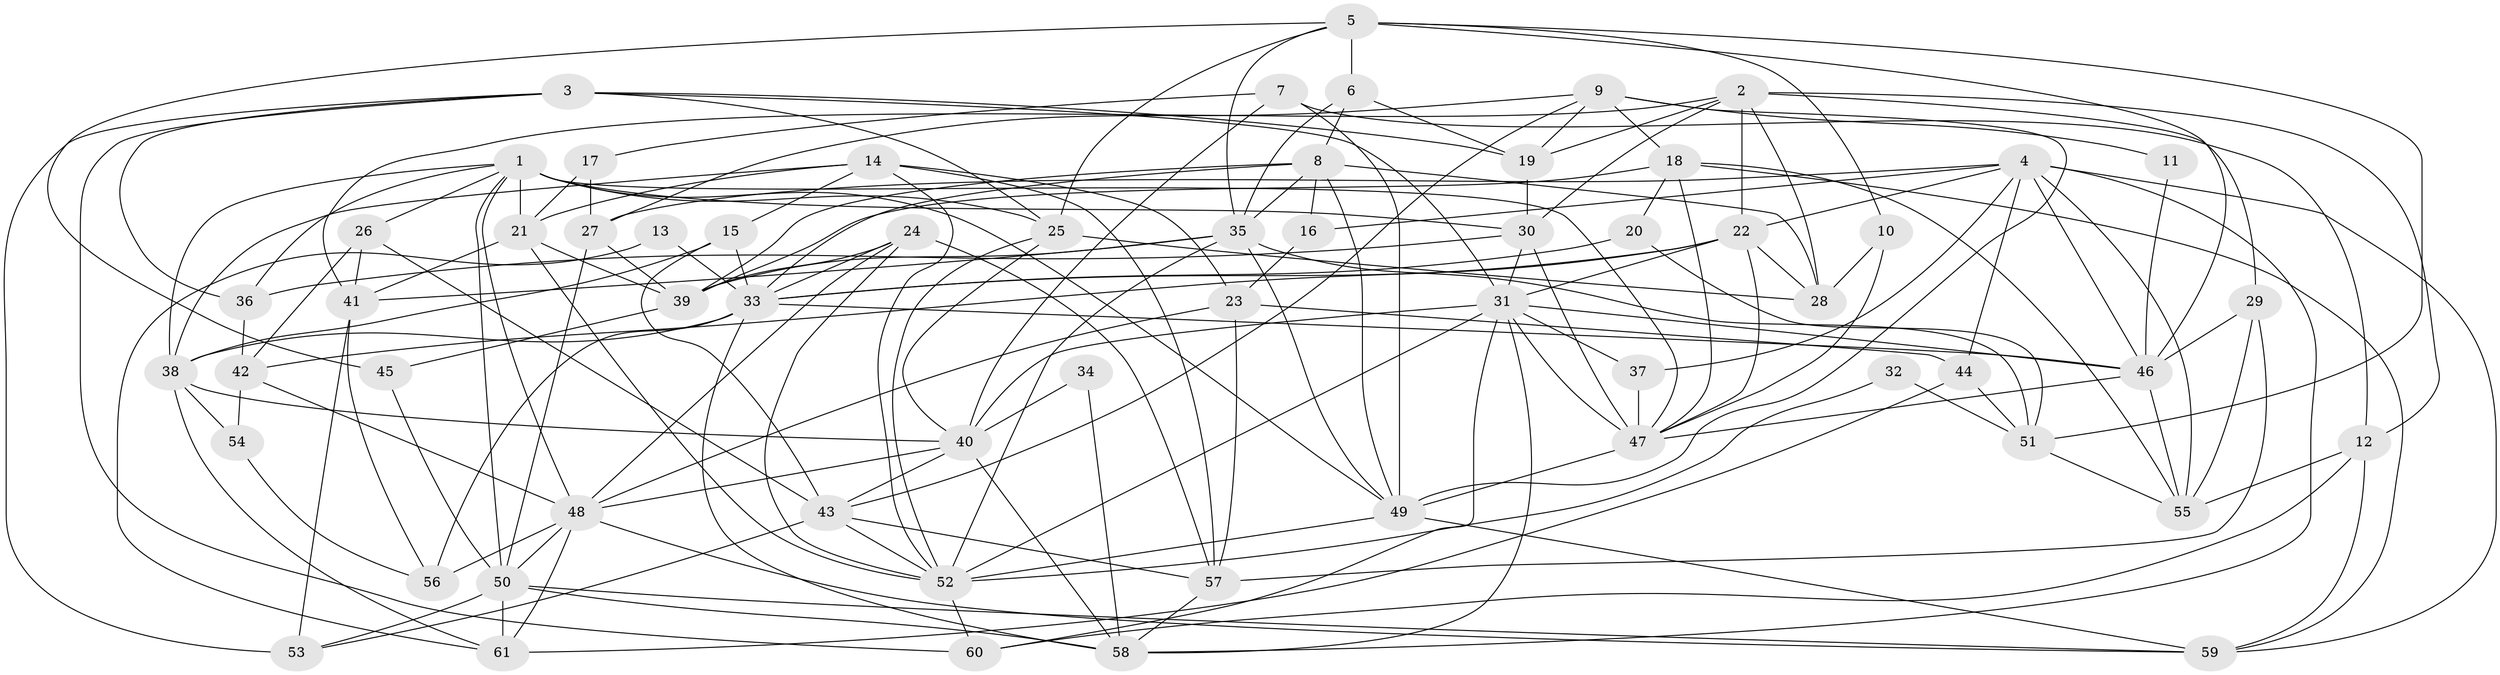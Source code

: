 // original degree distribution, {3: 0.3114754098360656, 5: 0.16393442622950818, 4: 0.30327868852459017, 7: 0.03278688524590164, 6: 0.08196721311475409, 8: 0.01639344262295082, 2: 0.09016393442622951}
// Generated by graph-tools (version 1.1) at 2025/26/03/09/25 03:26:14]
// undirected, 61 vertices, 172 edges
graph export_dot {
graph [start="1"]
  node [color=gray90,style=filled];
  1;
  2;
  3;
  4;
  5;
  6;
  7;
  8;
  9;
  10;
  11;
  12;
  13;
  14;
  15;
  16;
  17;
  18;
  19;
  20;
  21;
  22;
  23;
  24;
  25;
  26;
  27;
  28;
  29;
  30;
  31;
  32;
  33;
  34;
  35;
  36;
  37;
  38;
  39;
  40;
  41;
  42;
  43;
  44;
  45;
  46;
  47;
  48;
  49;
  50;
  51;
  52;
  53;
  54;
  55;
  56;
  57;
  58;
  59;
  60;
  61;
  1 -- 21 [weight=1.0];
  1 -- 25 [weight=1.0];
  1 -- 26 [weight=1.0];
  1 -- 30 [weight=1.0];
  1 -- 36 [weight=1.0];
  1 -- 38 [weight=1.0];
  1 -- 47 [weight=2.0];
  1 -- 48 [weight=1.0];
  1 -- 49 [weight=1.0];
  1 -- 50 [weight=1.0];
  2 -- 12 [weight=1.0];
  2 -- 19 [weight=1.0];
  2 -- 22 [weight=1.0];
  2 -- 28 [weight=1.0];
  2 -- 29 [weight=1.0];
  2 -- 30 [weight=1.0];
  2 -- 41 [weight=1.0];
  3 -- 19 [weight=1.0];
  3 -- 25 [weight=1.0];
  3 -- 31 [weight=1.0];
  3 -- 36 [weight=1.0];
  3 -- 53 [weight=1.0];
  3 -- 60 [weight=1.0];
  4 -- 16 [weight=1.0];
  4 -- 22 [weight=1.0];
  4 -- 27 [weight=1.0];
  4 -- 37 [weight=1.0];
  4 -- 44 [weight=1.0];
  4 -- 46 [weight=1.0];
  4 -- 55 [weight=2.0];
  4 -- 58 [weight=1.0];
  4 -- 59 [weight=1.0];
  5 -- 6 [weight=1.0];
  5 -- 10 [weight=1.0];
  5 -- 25 [weight=1.0];
  5 -- 35 [weight=1.0];
  5 -- 45 [weight=1.0];
  5 -- 46 [weight=1.0];
  5 -- 51 [weight=1.0];
  6 -- 8 [weight=1.0];
  6 -- 19 [weight=1.0];
  6 -- 35 [weight=1.0];
  7 -- 12 [weight=1.0];
  7 -- 17 [weight=1.0];
  7 -- 40 [weight=1.0];
  7 -- 49 [weight=1.0];
  8 -- 16 [weight=1.0];
  8 -- 28 [weight=1.0];
  8 -- 33 [weight=1.0];
  8 -- 35 [weight=1.0];
  8 -- 39 [weight=1.0];
  8 -- 49 [weight=1.0];
  9 -- 11 [weight=1.0];
  9 -- 18 [weight=1.0];
  9 -- 19 [weight=1.0];
  9 -- 27 [weight=1.0];
  9 -- 43 [weight=1.0];
  9 -- 49 [weight=1.0];
  10 -- 28 [weight=1.0];
  10 -- 47 [weight=1.0];
  11 -- 46 [weight=1.0];
  12 -- 55 [weight=1.0];
  12 -- 59 [weight=1.0];
  12 -- 60 [weight=1.0];
  13 -- 33 [weight=1.0];
  13 -- 61 [weight=1.0];
  14 -- 15 [weight=1.0];
  14 -- 21 [weight=1.0];
  14 -- 23 [weight=1.0];
  14 -- 38 [weight=1.0];
  14 -- 52 [weight=1.0];
  14 -- 57 [weight=1.0];
  15 -- 33 [weight=1.0];
  15 -- 38 [weight=1.0];
  15 -- 43 [weight=1.0];
  16 -- 23 [weight=1.0];
  17 -- 21 [weight=1.0];
  17 -- 27 [weight=1.0];
  18 -- 20 [weight=1.0];
  18 -- 39 [weight=1.0];
  18 -- 47 [weight=1.0];
  18 -- 55 [weight=1.0];
  18 -- 59 [weight=1.0];
  19 -- 30 [weight=1.0];
  20 -- 33 [weight=1.0];
  20 -- 51 [weight=1.0];
  21 -- 39 [weight=1.0];
  21 -- 41 [weight=1.0];
  21 -- 52 [weight=1.0];
  22 -- 28 [weight=1.0];
  22 -- 31 [weight=1.0];
  22 -- 33 [weight=1.0];
  22 -- 42 [weight=1.0];
  22 -- 47 [weight=1.0];
  23 -- 44 [weight=1.0];
  23 -- 48 [weight=1.0];
  23 -- 57 [weight=2.0];
  24 -- 33 [weight=1.0];
  24 -- 39 [weight=1.0];
  24 -- 48 [weight=1.0];
  24 -- 52 [weight=1.0];
  24 -- 57 [weight=1.0];
  25 -- 28 [weight=1.0];
  25 -- 40 [weight=1.0];
  25 -- 52 [weight=1.0];
  26 -- 41 [weight=1.0];
  26 -- 42 [weight=1.0];
  26 -- 43 [weight=1.0];
  27 -- 39 [weight=1.0];
  27 -- 50 [weight=1.0];
  29 -- 46 [weight=1.0];
  29 -- 55 [weight=1.0];
  29 -- 57 [weight=1.0];
  30 -- 31 [weight=1.0];
  30 -- 36 [weight=2.0];
  30 -- 47 [weight=1.0];
  31 -- 37 [weight=1.0];
  31 -- 40 [weight=1.0];
  31 -- 46 [weight=1.0];
  31 -- 47 [weight=1.0];
  31 -- 52 [weight=1.0];
  31 -- 58 [weight=1.0];
  31 -- 60 [weight=1.0];
  32 -- 51 [weight=1.0];
  32 -- 52 [weight=1.0];
  33 -- 38 [weight=1.0];
  33 -- 46 [weight=1.0];
  33 -- 56 [weight=1.0];
  33 -- 58 [weight=1.0];
  34 -- 40 [weight=2.0];
  34 -- 58 [weight=1.0];
  35 -- 39 [weight=1.0];
  35 -- 41 [weight=1.0];
  35 -- 49 [weight=1.0];
  35 -- 51 [weight=1.0];
  35 -- 52 [weight=1.0];
  36 -- 42 [weight=1.0];
  37 -- 47 [weight=1.0];
  38 -- 40 [weight=1.0];
  38 -- 54 [weight=1.0];
  38 -- 61 [weight=1.0];
  39 -- 45 [weight=1.0];
  40 -- 43 [weight=1.0];
  40 -- 48 [weight=1.0];
  40 -- 58 [weight=2.0];
  41 -- 53 [weight=1.0];
  41 -- 56 [weight=1.0];
  42 -- 48 [weight=1.0];
  42 -- 54 [weight=1.0];
  43 -- 52 [weight=1.0];
  43 -- 53 [weight=1.0];
  43 -- 57 [weight=1.0];
  44 -- 51 [weight=1.0];
  44 -- 61 [weight=1.0];
  45 -- 50 [weight=1.0];
  46 -- 47 [weight=1.0];
  46 -- 55 [weight=1.0];
  47 -- 49 [weight=2.0];
  48 -- 50 [weight=1.0];
  48 -- 56 [weight=2.0];
  48 -- 59 [weight=1.0];
  48 -- 61 [weight=1.0];
  49 -- 52 [weight=1.0];
  49 -- 59 [weight=1.0];
  50 -- 53 [weight=1.0];
  50 -- 58 [weight=1.0];
  50 -- 59 [weight=1.0];
  50 -- 61 [weight=1.0];
  51 -- 55 [weight=1.0];
  52 -- 60 [weight=1.0];
  54 -- 56 [weight=1.0];
  57 -- 58 [weight=1.0];
}
